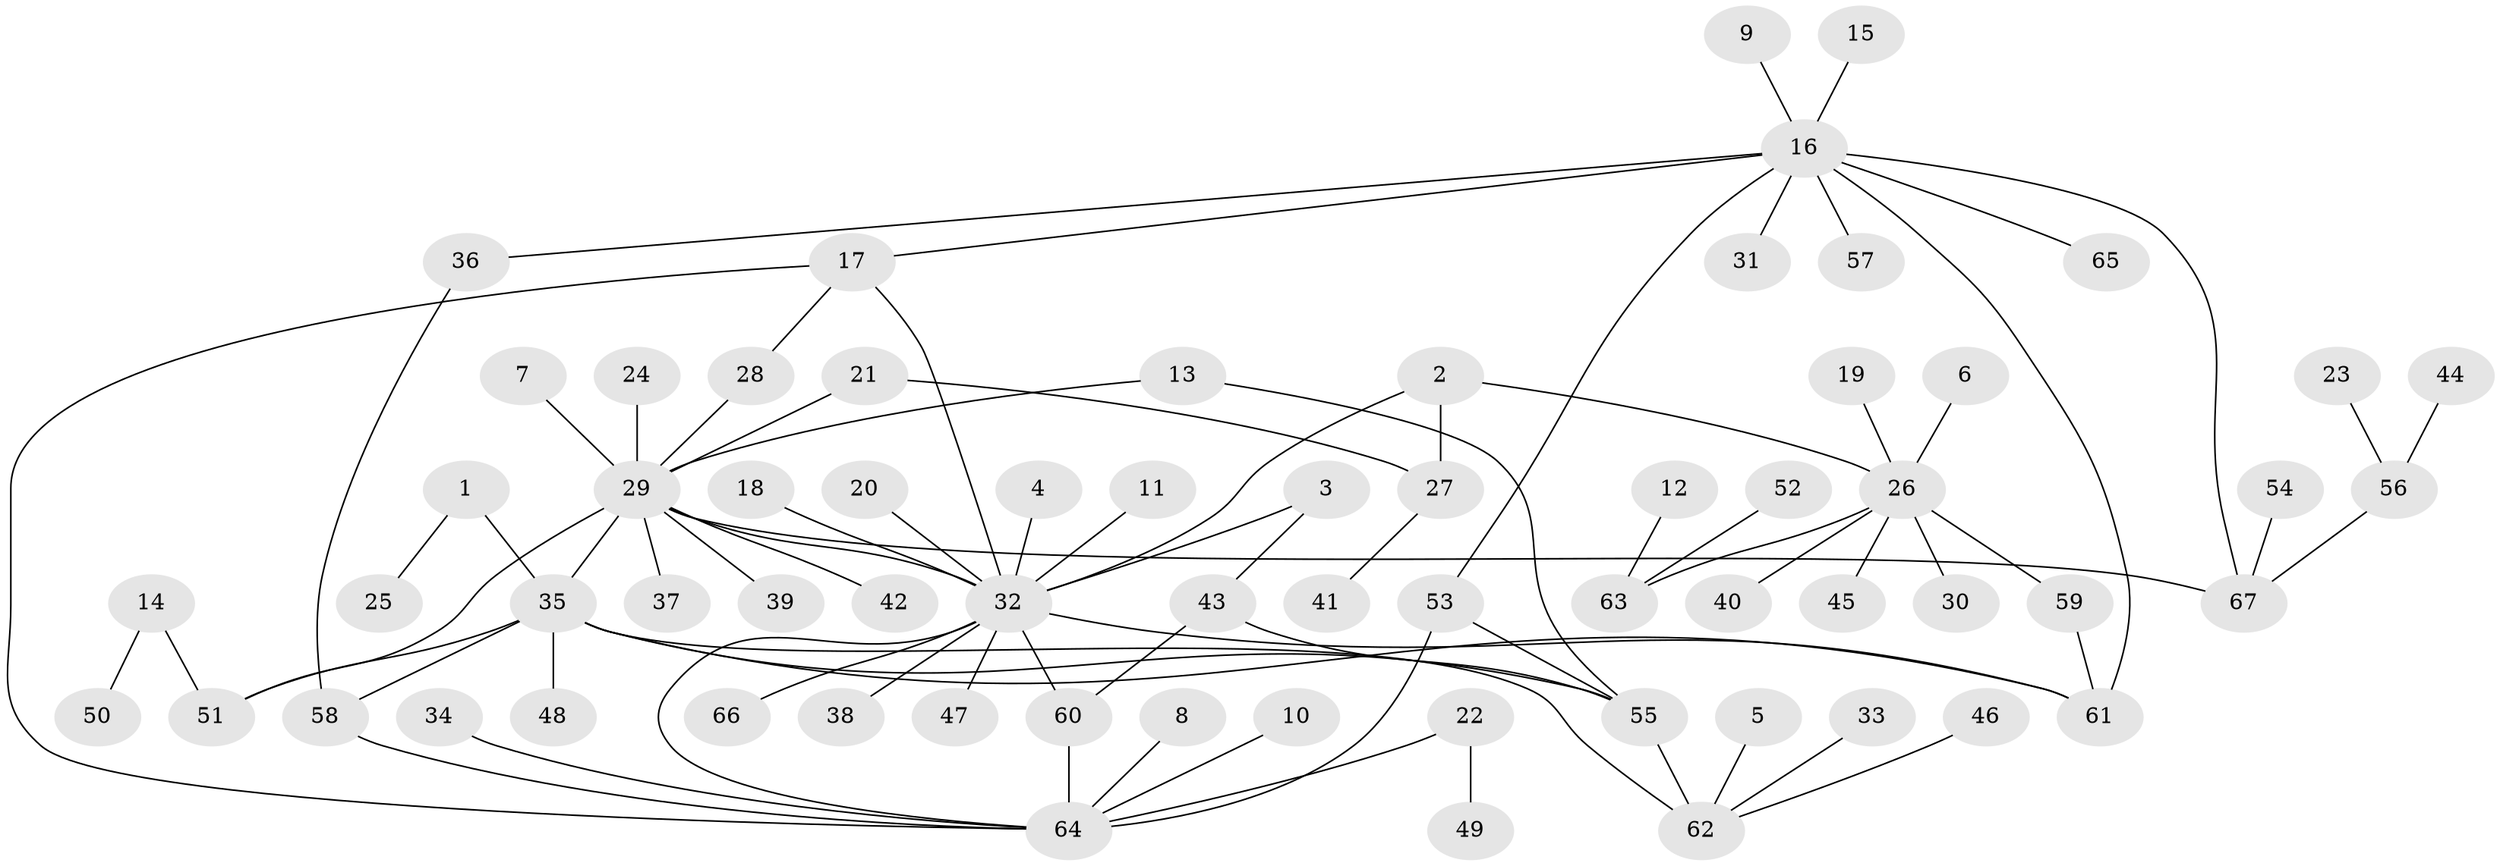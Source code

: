 // original degree distribution, {15: 0.007518796992481203, 11: 0.022556390977443608, 3: 0.08270676691729323, 16: 0.007518796992481203, 5: 0.045112781954887216, 2: 0.21804511278195488, 4: 0.05263157894736842, 12: 0.007518796992481203, 1: 0.5488721804511278, 6: 0.007518796992481203}
// Generated by graph-tools (version 1.1) at 2025/01/03/09/25 03:01:39]
// undirected, 67 vertices, 83 edges
graph export_dot {
graph [start="1"]
  node [color=gray90,style=filled];
  1;
  2;
  3;
  4;
  5;
  6;
  7;
  8;
  9;
  10;
  11;
  12;
  13;
  14;
  15;
  16;
  17;
  18;
  19;
  20;
  21;
  22;
  23;
  24;
  25;
  26;
  27;
  28;
  29;
  30;
  31;
  32;
  33;
  34;
  35;
  36;
  37;
  38;
  39;
  40;
  41;
  42;
  43;
  44;
  45;
  46;
  47;
  48;
  49;
  50;
  51;
  52;
  53;
  54;
  55;
  56;
  57;
  58;
  59;
  60;
  61;
  62;
  63;
  64;
  65;
  66;
  67;
  1 -- 25 [weight=1.0];
  1 -- 35 [weight=1.0];
  2 -- 26 [weight=1.0];
  2 -- 27 [weight=1.0];
  2 -- 32 [weight=1.0];
  3 -- 32 [weight=1.0];
  3 -- 43 [weight=1.0];
  4 -- 32 [weight=1.0];
  5 -- 62 [weight=1.0];
  6 -- 26 [weight=1.0];
  7 -- 29 [weight=1.0];
  8 -- 64 [weight=1.0];
  9 -- 16 [weight=1.0];
  10 -- 64 [weight=1.0];
  11 -- 32 [weight=1.0];
  12 -- 63 [weight=1.0];
  13 -- 29 [weight=1.0];
  13 -- 55 [weight=1.0];
  14 -- 50 [weight=1.0];
  14 -- 51 [weight=1.0];
  15 -- 16 [weight=1.0];
  16 -- 17 [weight=1.0];
  16 -- 31 [weight=1.0];
  16 -- 36 [weight=1.0];
  16 -- 53 [weight=1.0];
  16 -- 57 [weight=1.0];
  16 -- 61 [weight=1.0];
  16 -- 65 [weight=1.0];
  16 -- 67 [weight=1.0];
  17 -- 28 [weight=1.0];
  17 -- 32 [weight=1.0];
  17 -- 64 [weight=1.0];
  18 -- 32 [weight=1.0];
  19 -- 26 [weight=1.0];
  20 -- 32 [weight=1.0];
  21 -- 27 [weight=1.0];
  21 -- 29 [weight=1.0];
  22 -- 49 [weight=1.0];
  22 -- 64 [weight=1.0];
  23 -- 56 [weight=1.0];
  24 -- 29 [weight=1.0];
  26 -- 30 [weight=1.0];
  26 -- 40 [weight=1.0];
  26 -- 45 [weight=1.0];
  26 -- 59 [weight=1.0];
  26 -- 63 [weight=2.0];
  27 -- 41 [weight=1.0];
  28 -- 29 [weight=1.0];
  29 -- 32 [weight=1.0];
  29 -- 35 [weight=1.0];
  29 -- 37 [weight=1.0];
  29 -- 39 [weight=1.0];
  29 -- 42 [weight=1.0];
  29 -- 51 [weight=1.0];
  29 -- 67 [weight=2.0];
  32 -- 38 [weight=1.0];
  32 -- 47 [weight=1.0];
  32 -- 60 [weight=1.0];
  32 -- 61 [weight=1.0];
  32 -- 64 [weight=1.0];
  32 -- 66 [weight=1.0];
  33 -- 62 [weight=1.0];
  34 -- 64 [weight=1.0];
  35 -- 48 [weight=1.0];
  35 -- 51 [weight=1.0];
  35 -- 55 [weight=1.0];
  35 -- 58 [weight=1.0];
  35 -- 61 [weight=1.0];
  35 -- 62 [weight=2.0];
  36 -- 58 [weight=1.0];
  43 -- 55 [weight=1.0];
  43 -- 60 [weight=1.0];
  44 -- 56 [weight=1.0];
  46 -- 62 [weight=1.0];
  52 -- 63 [weight=1.0];
  53 -- 55 [weight=1.0];
  53 -- 64 [weight=1.0];
  54 -- 67 [weight=1.0];
  55 -- 62 [weight=1.0];
  56 -- 67 [weight=1.0];
  58 -- 64 [weight=1.0];
  59 -- 61 [weight=1.0];
  60 -- 64 [weight=1.0];
}
